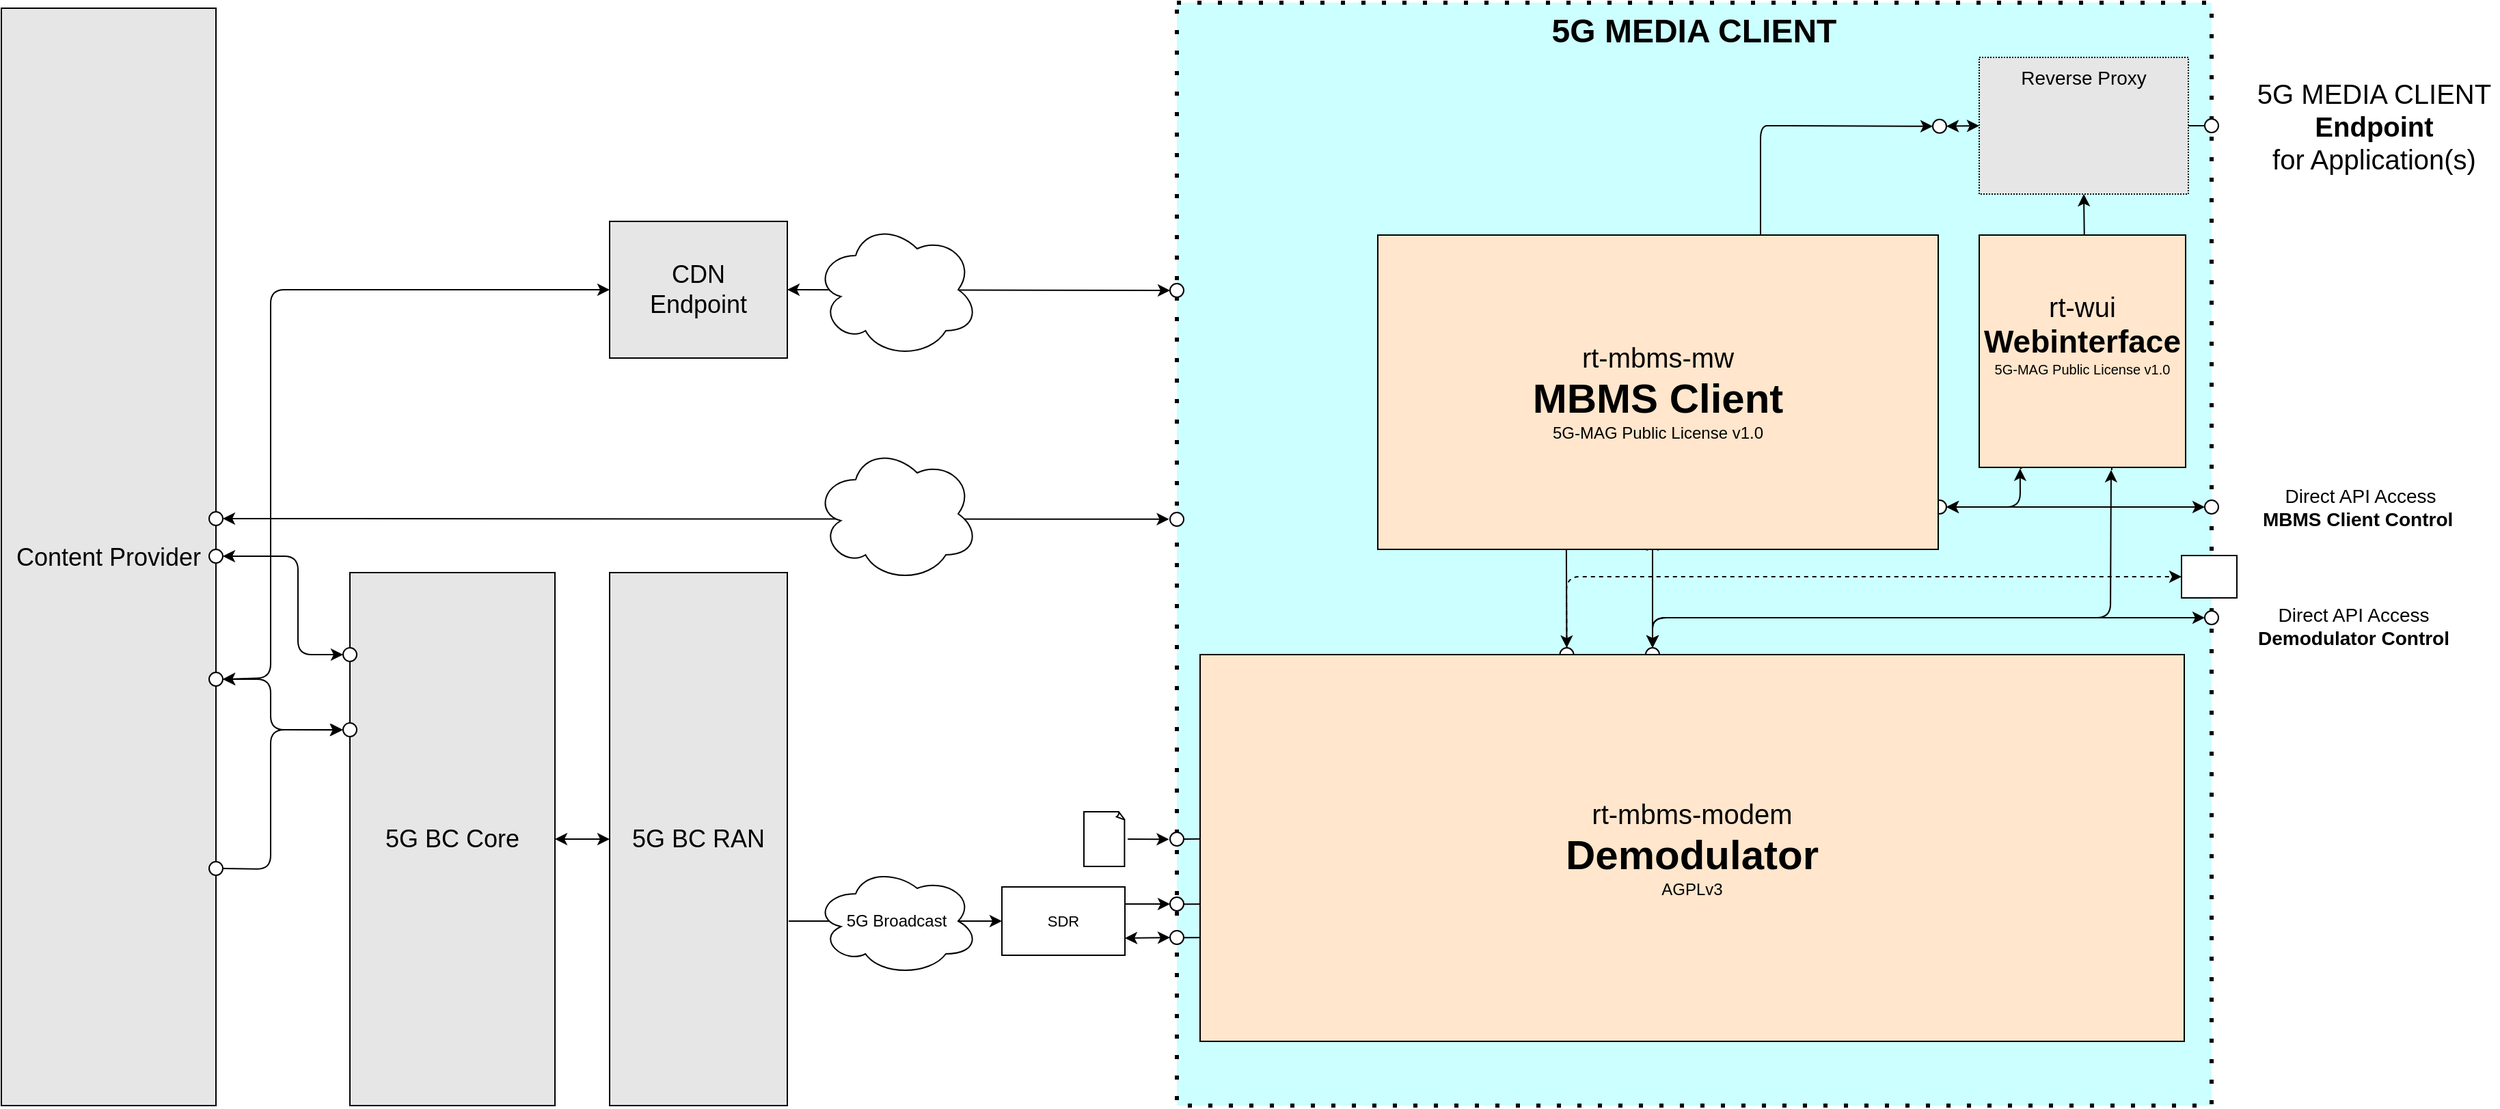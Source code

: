 <mxfile version="15.3.5" type="device"><diagram id="t-FZyY71_Kf3-kKKvfM1" name="Overview"><mxGraphModel dx="4724" dy="2380" grid="1" gridSize="10" guides="1" tooltips="1" connect="1" arrows="1" fold="1" page="1" pageScale="1" pageWidth="1169" pageHeight="827" math="0" shadow="0"><root><mxCell id="0"/><mxCell id="1" parent="0"/><mxCell id="G_HqjUwHFonaNJhbWPcw-2" value="&lt;b&gt;&lt;font style=&quot;font-size: 24px&quot;&gt;5G MEDIA CLIENT&lt;/font&gt;&lt;/b&gt;" style="rounded=0;whiteSpace=wrap;html=1;fillColor=#CCFFFF;verticalAlign=top;dashed=1;dashPattern=1 4;strokeWidth=3;fontSize=20;" parent="1" vertex="1"><mxGeometry x="-67" y="16" width="757" height="807" as="geometry"/></mxCell><mxCell id="2vlPOJPuA9wXbitWBf3n-66" value="Content Provider" style="rounded=0;whiteSpace=wrap;html=1;fillColor=#E6E6E6;align=center;verticalAlign=middle;labelPosition=center;verticalLabelPosition=middle;fontStyle=0;fontSize=18;" parent="1" vertex="1"><mxGeometry x="-927" y="20" width="157" height="803" as="geometry"/></mxCell><mxCell id="G_HqjUwHFonaNJhbWPcw-3" value="5G BC RAN" style="rounded=0;whiteSpace=wrap;html=1;fillColor=#E6E6E6;verticalAlign=middle;fontSize=18;fontStyle=0" parent="1" vertex="1"><mxGeometry x="-482" y="433" width="130" height="390" as="geometry"/></mxCell><mxCell id="G_HqjUwHFonaNJhbWPcw-8" value="srsLTE (AGPLv3)" style="rounded=0;whiteSpace=wrap;html=1;fillColor=none;align=left;verticalAlign=top;dashed=1;dashPattern=1 1;" parent="1" vertex="1"><mxGeometry x="353" y="583" width="300" height="183" as="geometry"/></mxCell><mxCell id="G_HqjUwHFonaNJhbWPcw-10" value="Physical Channel Decoders&lt;br&gt;&lt;div style=&quot;text-align: left&quot;&gt;&lt;span style=&quot;font-size: 8px&quot;&gt;&lt;b&gt;MBSFN&amp;nbsp; &amp;nbsp; &amp;nbsp; &amp;nbsp; &amp;nbsp; &amp;nbsp; &amp;nbsp; &amp;nbsp; &amp;nbsp; &amp;nbsp; &amp;nbsp; &amp;nbsp; &amp;nbsp; &amp;nbsp; &amp;nbsp; &amp;nbsp; &amp;nbsp; &amp;nbsp; &amp;nbsp;CAS&lt;/b&gt;&lt;/span&gt;&lt;/div&gt;&lt;font style=&quot;font-size: 8px&quot;&gt;&lt;div style=&quot;text-align: left&quot;&gt;&lt;span&gt;PMCH PSS SSS PBCH PCFICH PDCCH PDSCH CS-RS&lt;/span&gt;&lt;/div&gt;&lt;/font&gt;" style="rounded=0;whiteSpace=wrap;html=1;fillColor=default;align=center;verticalAlign=top;" parent="1" vertex="1"><mxGeometry x="373" y="613" width="210" height="50" as="geometry"/></mxCell><mxCell id="G_HqjUwHFonaNJhbWPcw-11" value="RRC" style="rounded=0;whiteSpace=wrap;html=1;fillColor=default;align=center;verticalAlign=top;" parent="1" vertex="1"><mxGeometry x="605" y="613" width="38" height="50" as="geometry"/></mxCell><mxCell id="G_HqjUwHFonaNJhbWPcw-12" value="Synchronisation" style="rounded=0;whiteSpace=wrap;html=1;fillColor=default;align=center;verticalAlign=top;" parent="1" vertex="1"><mxGeometry x="373" y="673" width="160" height="30" as="geometry"/></mxCell><mxCell id="G_HqjUwHFonaNJhbWPcw-13" value="OFDM Demodulation" style="rounded=0;whiteSpace=wrap;html=1;fillColor=default;align=center;verticalAlign=middle;" parent="1" vertex="1"><mxGeometry x="373" y="713" width="120" height="43" as="geometry"/></mxCell><mxCell id="G_HqjUwHFonaNJhbWPcw-14" value="Channel Estimation" style="rounded=0;whiteSpace=wrap;html=1;fillColor=default;align=center;verticalAlign=top;" parent="1" vertex="1"><mxGeometry x="503" y="713" width="90" height="43" as="geometry"/></mxCell><mxCell id="G_HqjUwHFonaNJhbWPcw-15" value="" style="endArrow=classic;html=1;exitX=1;exitY=0.5;exitDx=0;exitDy=0;entryX=0;entryY=0.5;entryDx=0;entryDy=0;fontSize=8;strokeWidth=1;endSize=3;" parent="1" source="G_HqjUwHFonaNJhbWPcw-13" target="G_HqjUwHFonaNJhbWPcw-14" edge="1"><mxGeometry width="50" height="50" relative="1" as="geometry"><mxPoint x="233" y="703" as="sourcePoint"/><mxPoint x="283" y="653" as="targetPoint"/></mxGeometry></mxCell><mxCell id="G_HqjUwHFonaNJhbWPcw-16" value="" style="endArrow=classic;html=1;exitX=0.75;exitY=0;exitDx=0;exitDy=0;fontSize=8;strokeWidth=1;endSize=3;entryX=0.939;entryY=1.03;entryDx=0;entryDy=0;entryPerimeter=0;" parent="1" source="G_HqjUwHFonaNJhbWPcw-14" target="G_HqjUwHFonaNJhbWPcw-10" edge="1"><mxGeometry width="50" height="50" relative="1" as="geometry"><mxPoint x="503" y="738" as="sourcePoint"/><mxPoint x="513" y="738" as="targetPoint"/></mxGeometry></mxCell><mxCell id="G_HqjUwHFonaNJhbWPcw-17" value="" style="endArrow=classic;html=1;fontSize=8;strokeWidth=1;endSize=3;dashed=1;exitX=0.83;exitY=1.01;exitDx=0;exitDy=0;exitPerimeter=0;" parent="1" source="G_HqjUwHFonaNJhbWPcw-10" target="G_HqjUwHFonaNJhbWPcw-14" edge="1"><mxGeometry width="50" height="50" relative="1" as="geometry"><mxPoint x="549" y="664" as="sourcePoint"/><mxPoint x="580.19" y="674.5" as="targetPoint"/></mxGeometry></mxCell><mxCell id="G_HqjUwHFonaNJhbWPcw-18" value="" style="endArrow=classic;html=1;fontSize=8;strokeWidth=1;endSize=3;dashed=1;exitX=0.25;exitY=0;exitDx=0;exitDy=0;entryX=0.955;entryY=1.011;entryDx=0;entryDy=0;entryPerimeter=0;" parent="1" source="G_HqjUwHFonaNJhbWPcw-14" target="G_HqjUwHFonaNJhbWPcw-12" edge="1"><mxGeometry width="50" height="50" relative="1" as="geometry"><mxPoint x="559" y="674" as="sourcePoint"/><mxPoint x="558.234" y="723" as="targetPoint"/></mxGeometry></mxCell><mxCell id="G_HqjUwHFonaNJhbWPcw-19" value="" style="endArrow=classic;html=1;fontSize=8;strokeWidth=1;endSize=3;dashed=1;exitX=0.83;exitY=1.01;exitDx=0;exitDy=0;exitPerimeter=0;entryX=0.25;entryY=0;entryDx=0;entryDy=0;" parent="1" edge="1"><mxGeometry width="50" height="50" relative="1" as="geometry"><mxPoint x="410" y="663" as="sourcePoint"/><mxPoint x="410" y="673" as="targetPoint"/></mxGeometry></mxCell><mxCell id="G_HqjUwHFonaNJhbWPcw-20" value="" style="endArrow=classic;html=1;fontSize=8;strokeWidth=1;endSize=3;dashed=1;exitX=0.83;exitY=1.01;exitDx=0;exitDy=0;exitPerimeter=0;entryX=0.25;entryY=0;entryDx=0;entryDy=0;" parent="1" edge="1"><mxGeometry width="50" height="50" relative="1" as="geometry"><mxPoint x="427.93" y="663" as="sourcePoint"/><mxPoint x="427.93" y="673" as="targetPoint"/></mxGeometry></mxCell><mxCell id="G_HqjUwHFonaNJhbWPcw-24" value="SDR" style="rounded=0;whiteSpace=wrap;html=1;fillColor=none;align=center;verticalAlign=middle;labelPosition=center;verticalLabelPosition=middle;fontSize=11;" parent="1" vertex="1"><mxGeometry x="-195" y="663" width="90" height="50" as="geometry"/></mxCell><mxCell id="G_HqjUwHFonaNJhbWPcw-34" value="" style="endArrow=classic;html=1;strokeWidth=1;fontSize=8;exitX=1;exitY=0.5;exitDx=0;exitDy=0;entryX=-0.08;entryY=0.514;entryDx=0;entryDy=0;entryPerimeter=0;" parent="1" target="2vlPOJPuA9wXbitWBf3n-142" edge="1"><mxGeometry width="50" height="50" relative="1" as="geometry"><mxPoint x="-103" y="628" as="sourcePoint"/><mxPoint x="-92" y="543" as="targetPoint"/></mxGeometry></mxCell><mxCell id="G_HqjUwHFonaNJhbWPcw-35" value="" style="endArrow=classic;html=1;strokeWidth=1;fontSize=8;exitX=1;exitY=0.25;exitDx=0;exitDy=0;entryX=0;entryY=0.5;entryDx=0;entryDy=0;" parent="1" source="G_HqjUwHFonaNJhbWPcw-24" target="2vlPOJPuA9wXbitWBf3n-143" edge="1"><mxGeometry width="50" height="50" relative="1" as="geometry"><mxPoint x="-82" y="638" as="sourcePoint"/><mxPoint x="-70" y="676" as="targetPoint"/></mxGeometry></mxCell><mxCell id="CgZAOS09ZjuMNSlnD4I0-3" value="" style="rounded=0;whiteSpace=wrap;html=1;align=center;verticalAlign=middle;labelPosition=center;verticalLabelPosition=middle;fontSize=8;" parent="1" vertex="1"><mxGeometry x="668" y="420.5" width="40.5" height="31" as="geometry"/></mxCell><mxCell id="CgZAOS09ZjuMNSlnD4I0-4" value="" style="endArrow=classic;html=1;strokeWidth=1;fontSize=8;exitX=0.5;exitY=0;exitDx=0;exitDy=0;dashed=1;entryX=0;entryY=0.5;entryDx=0;entryDy=0;labelBackgroundColor=none;verticalAlign=bottom;" parent="1" source="2vlPOJPuA9wXbitWBf3n-79" target="CgZAOS09ZjuMNSlnD4I0-3" edge="1"><mxGeometry width="50" height="50" relative="1" as="geometry"><mxPoint x="263" y="453" as="sourcePoint"/><mxPoint x="713" y="453" as="targetPoint"/><Array as="points"><mxPoint x="218" y="436"/></Array></mxGeometry></mxCell><mxCell id="CgZAOS09ZjuMNSlnD4I0-5" value="" style="endArrow=classic;html=1;strokeWidth=1;fontSize=8;entryX=0.396;entryY=1.004;entryDx=0;entryDy=0;entryPerimeter=0;startArrow=classic;startFill=1;" parent="1" source="2vlPOJPuA9wXbitWBf3n-79" target="2vlPOJPuA9wXbitWBf3n-3" edge="1"><mxGeometry width="50" height="50" relative="1" as="geometry"><mxPoint x="217.33" y="432.01" as="sourcePoint"/><mxPoint x="226" y="393" as="targetPoint"/></mxGeometry></mxCell><mxCell id="2vlPOJPuA9wXbitWBf3n-10" value="Control Logic" style="rounded=0;whiteSpace=wrap;html=1;fillColor=default;align=center;verticalAlign=middle;labelPosition=center;verticalLabelPosition=middle;fontSize=12;" parent="1" vertex="1"><mxGeometry x="100" y="356" width="310" height="51" as="geometry"/></mxCell><mxCell id="2vlPOJPuA9wXbitWBf3n-14" value="" style="endArrow=classic;startArrow=classic;html=1;strokeWidth=1;fontSize=8;entryX=0.5;entryY=0;entryDx=0;entryDy=0;" parent="1" target="2vlPOJPuA9wXbitWBf3n-78" edge="1"><mxGeometry width="50" height="50" relative="1" as="geometry"><mxPoint x="281" y="408" as="sourcePoint"/><mxPoint x="348" y="678" as="targetPoint"/></mxGeometry></mxCell><mxCell id="2vlPOJPuA9wXbitWBf3n-17" value="" style="endArrow=classic;html=1;strokeWidth=1;fontSize=8;entryX=0.5;entryY=1;entryDx=0;entryDy=0;exitX=0.414;exitY=0.006;exitDx=0;exitDy=0;exitPerimeter=0;startArrow=classic;startFill=1;" parent="1" target="2vlPOJPuA9wXbitWBf3n-3" edge="1"><mxGeometry width="50" height="50" relative="1" as="geometry"><mxPoint x="226.34" y="356.306" as="sourcePoint"/><mxPoint x="226.35" y="334.18" as="targetPoint"/></mxGeometry></mxCell><mxCell id="2vlPOJPuA9wXbitWBf3n-20" value="5G MEDIA CLIENT&lt;br style=&quot;font-size: 20px;&quot;&gt;&lt;b style=&quot;font-size: 20px;&quot;&gt;Endpoint &lt;/b&gt;&lt;br style=&quot;font-size: 20px;&quot;&gt;for Application(s)" style="text;html=1;strokeColor=none;fillColor=none;align=center;verticalAlign=middle;whiteSpace=wrap;rounded=0;labelBackgroundColor=default;fontSize=20;" parent="1" vertex="1"><mxGeometry x="718" y="79.87" width="182" height="53" as="geometry"/></mxCell><mxCell id="2vlPOJPuA9wXbitWBf3n-24" value="CDN&lt;br style=&quot;font-size: 18px;&quot;&gt;Endpoint" style="rounded=0;whiteSpace=wrap;html=1;fillColor=#E6E6E6;align=center;verticalAlign=middle;labelPosition=center;verticalLabelPosition=middle;fontSize=18;" parent="1" vertex="1"><mxGeometry x="-482" y="176" width="130" height="100" as="geometry"/></mxCell><mxCell id="2vlPOJPuA9wXbitWBf3n-30" value="SA Parser" style="rounded=0;whiteSpace=wrap;html=1;fillColor=default;align=center;verticalAlign=middle;labelPosition=center;verticalLabelPosition=middle;fontSize=12;" parent="1" vertex="1"><mxGeometry x="104" y="290" width="63" height="47" as="geometry"/></mxCell><mxCell id="2vlPOJPuA9wXbitWBf3n-37" value="" style="endArrow=classic;html=1;strokeWidth=1;fontSize=8;entryX=0.5;entryY=1;entryDx=0;entryDy=0;startArrow=classic;startFill=1;" parent="1" target="2vlPOJPuA9wXbitWBf3n-30" edge="1"><mxGeometry width="50" height="50" relative="1" as="geometry"><mxPoint x="135" y="355" as="sourcePoint"/><mxPoint x="338" y="383" as="targetPoint"/></mxGeometry></mxCell><mxCell id="2vlPOJPuA9wXbitWBf3n-48" value="RestAPI Server" style="rounded=0;whiteSpace=wrap;html=1;fillColor=default;align=center;verticalAlign=middle;labelPosition=center;verticalLabelPosition=middle;fontSize=12;" parent="1" vertex="1"><mxGeometry x="415" y="356" width="58" height="51" as="geometry"/></mxCell><mxCell id="2vlPOJPuA9wXbitWBf3n-50" value="" style="endArrow=classic;startArrow=classic;html=1;strokeWidth=1;fontSize=8;exitX=0.5;exitY=0;exitDx=0;exitDy=0;entryX=0.5;entryY=1;entryDx=0;entryDy=0;" parent="1" source="2vlPOJPuA9wXbitWBf3n-196" target="2vlPOJPuA9wXbitWBf3n-2" edge="1"><mxGeometry width="50" height="50" relative="1" as="geometry"><mxPoint x="659" y="225" as="sourcePoint"/><mxPoint x="618" y="156" as="targetPoint"/><Array as="points"><mxPoint x="659" y="196"/><mxPoint x="597" y="196"/></Array></mxGeometry></mxCell><mxCell id="2vlPOJPuA9wXbitWBf3n-52" value="" style="endArrow=classic;startArrow=classic;html=1;strokeWidth=1;fontSize=12;exitX=0.639;exitY=1.011;exitDx=0;exitDy=0;entryX=0.5;entryY=0;entryDx=0;entryDy=0;exitPerimeter=0;" parent="1" source="2vlPOJPuA9wXbitWBf3n-49" target="2vlPOJPuA9wXbitWBf3n-78" edge="1"><mxGeometry width="50" height="50" relative="1" as="geometry"><mxPoint x="444.51" y="197.702" as="sourcePoint"/><mxPoint x="280" y="486" as="targetPoint"/><Array as="points"><mxPoint x="616" y="466"/><mxPoint x="281" y="466"/></Array></mxGeometry></mxCell><mxCell id="2vlPOJPuA9wXbitWBf3n-76" style="edgeStyle=orthogonalEdgeStyle;rounded=0;orthogonalLoop=1;jettySize=auto;html=1;entryX=0;entryY=0.5;entryDx=0;entryDy=0;fontSize=12;startArrow=classic;startFill=1;" parent="1" source="2vlPOJPuA9wXbitWBf3n-58" target="G_HqjUwHFonaNJhbWPcw-3" edge="1"><mxGeometry relative="1" as="geometry"/></mxCell><mxCell id="2vlPOJPuA9wXbitWBf3n-58" value="5G BC Core" style="rounded=0;whiteSpace=wrap;html=1;fillColor=#E6E6E6;verticalAlign=middle;fontSize=18;fontStyle=0" parent="1" vertex="1"><mxGeometry x="-672" y="433" width="150" height="390" as="geometry"/></mxCell><mxCell id="2vlPOJPuA9wXbitWBf3n-69" value="" style="endArrow=classic;startArrow=classic;html=1;fontSize=12;exitX=1;exitY=0.5;exitDx=0;exitDy=0;entryX=0;entryY=0.5;entryDx=0;entryDy=0;" parent="1" source="2vlPOJPuA9wXbitWBf3n-154" target="2vlPOJPuA9wXbitWBf3n-162" edge="1"><mxGeometry width="50" height="50" relative="1" as="geometry"><mxPoint x="-790" y="633" as="sourcePoint"/><mxPoint x="-690" y="476" as="targetPoint"/><Array as="points"><mxPoint x="-730" y="511"/><mxPoint x="-730" y="548"/></Array></mxGeometry></mxCell><mxCell id="2vlPOJPuA9wXbitWBf3n-74" value="" style="rounded=0;whiteSpace=wrap;html=1;fillColor=default;align=center;verticalAlign=middle;labelPosition=center;verticalLabelPosition=middle;fontSize=10;labelBackgroundColor=default;" parent="1" vertex="1"><mxGeometry x="187.25" y="243" width="90" height="90" as="geometry"/></mxCell><mxCell id="2vlPOJPuA9wXbitWBf3n-3" value="&lt;font style=&quot;font-size: 12px&quot;&gt;FLUTE decoder&lt;/font&gt;&amp;nbsp;&lt;br&gt;&lt;font style=&quot;font-size: 6px&quot;&gt;uses rt-libflute&lt;br&gt;&lt;/font&gt;" style="rounded=0;whiteSpace=wrap;html=1;fillColor=#FFFFFF;align=center;verticalAlign=middle;labelPosition=center;verticalLabelPosition=middle;fontSize=10;labelBackgroundColor=default;" parent="1" vertex="1"><mxGeometry x="182" y="247" width="90" height="90" as="geometry"/></mxCell><mxCell id="2vlPOJPuA9wXbitWBf3n-78" value="" style="ellipse;whiteSpace=wrap;html=1;aspect=fixed;labelBackgroundColor=default;fontSize=12;strokeColor=default;fillColor=#FFFFFF;align=left;verticalAlign=top;" parent="1" vertex="1"><mxGeometry x="276" y="488" width="10" height="10" as="geometry"/></mxCell><mxCell id="2vlPOJPuA9wXbitWBf3n-79" value="" style="ellipse;whiteSpace=wrap;html=1;aspect=fixed;labelBackgroundColor=default;fontSize=12;strokeColor=default;fillColor=#FFFFFF;align=left;verticalAlign=top;" parent="1" vertex="1"><mxGeometry x="213.25" y="488" width="10" height="10" as="geometry"/></mxCell><mxCell id="2vlPOJPuA9wXbitWBf3n-81" value="" style="endArrow=none;html=1;fontSize=8;entryX=0.5;entryY=1;entryDx=0;entryDy=0;exitX=0.5;exitY=0;exitDx=0;exitDy=0;" parent="1" target="2vlPOJPuA9wXbitWBf3n-79" edge="1"><mxGeometry width="50" height="50" relative="1" as="geometry"><mxPoint x="218" y="527" as="sourcePoint"/><mxPoint x="250" y="506" as="targetPoint"/></mxGeometry></mxCell><mxCell id="2vlPOJPuA9wXbitWBf3n-82" value="" style="endArrow=none;html=1;fontSize=12;entryX=0.5;entryY=1;entryDx=0;entryDy=0;" parent="1" target="2vlPOJPuA9wXbitWBf3n-78" edge="1"><mxGeometry width="50" height="50" relative="1" as="geometry"><mxPoint x="282.157" y="603" as="sourcePoint"/><mxPoint x="228.25" y="508" as="targetPoint"/></mxGeometry></mxCell><mxCell id="2vlPOJPuA9wXbitWBf3n-84" value="" style="ellipse;whiteSpace=wrap;html=1;aspect=fixed;labelBackgroundColor=default;fontSize=12;strokeColor=default;fillColor=#FFFFFF;align=left;verticalAlign=top;" parent="1" vertex="1"><mxGeometry x="486" y="380" width="10" height="10" as="geometry"/></mxCell><mxCell id="2vlPOJPuA9wXbitWBf3n-86" value="" style="endArrow=none;html=1;fontSize=8;entryX=1.009;entryY=0.564;entryDx=0;entryDy=0;exitX=0;exitY=0.5;exitDx=0;exitDy=0;entryPerimeter=0;" parent="1" source="2vlPOJPuA9wXbitWBf3n-84" target="2vlPOJPuA9wXbitWBf3n-48" edge="1"><mxGeometry width="50" height="50" relative="1" as="geometry"><mxPoint x="610" y="216" as="sourcePoint"/><mxPoint x="660" y="166" as="targetPoint"/></mxGeometry></mxCell><mxCell id="2vlPOJPuA9wXbitWBf3n-88" value="" style="endArrow=none;html=1;fontSize=8;entryX=0;entryY=0.5;entryDx=0;entryDy=0;startArrow=none;exitX=1;exitY=0.5;exitDx=0;exitDy=0;" parent="1" source="2vlPOJPuA9wXbitWBf3n-2" target="2vlPOJPuA9wXbitWBf3n-2" edge="1"><mxGeometry width="50" height="50" relative="1" as="geometry"><mxPoint x="673" y="126" as="sourcePoint"/><mxPoint x="563" y="125.5" as="targetPoint"/></mxGeometry></mxCell><mxCell id="2vlPOJPuA9wXbitWBf3n-89" style="edgeStyle=none;rounded=0;orthogonalLoop=1;jettySize=auto;html=1;exitX=1;exitY=0;exitDx=0;exitDy=0;fontSize=8;" parent="1" edge="1"><mxGeometry relative="1" as="geometry"><mxPoint x="620.536" y="166.964" as="sourcePoint"/><mxPoint x="620.536" y="166.964" as="targetPoint"/></mxGeometry></mxCell><mxCell id="2vlPOJPuA9wXbitWBf3n-102" value="" style="endArrow=classic;startArrow=classic;html=1;strokeWidth=1;fontSize=8;entryX=1;entryY=0.5;entryDx=0;entryDy=0;exitX=0;exitY=0.5;exitDx=0;exitDy=0;" parent="1" source="2vlPOJPuA9wXbitWBf3n-117" target="2vlPOJPuA9wXbitWBf3n-84" edge="1"><mxGeometry width="50" height="50" relative="1" as="geometry"><mxPoint x="720" y="527" as="sourcePoint"/><mxPoint x="545" y="385.5" as="targetPoint"/><Array as="points"/></mxGeometry></mxCell><mxCell id="2vlPOJPuA9wXbitWBf3n-108" value="" style="ellipse;whiteSpace=wrap;html=1;aspect=fixed;labelBackgroundColor=default;fontSize=12;strokeColor=default;fillColor=#FFFFFF;align=left;verticalAlign=top;" parent="1" vertex="1"><mxGeometry x="685" y="101" width="10" height="10" as="geometry"/></mxCell><mxCell id="2vlPOJPuA9wXbitWBf3n-115" value="" style="ellipse;whiteSpace=wrap;html=1;aspect=fixed;labelBackgroundColor=default;fontSize=12;strokeColor=default;fillColor=#FFFFFF;align=left;verticalAlign=top;" parent="1" vertex="1"><mxGeometry x="685" y="461" width="10" height="10" as="geometry"/></mxCell><mxCell id="2vlPOJPuA9wXbitWBf3n-117" value="" style="ellipse;whiteSpace=wrap;html=1;aspect=fixed;labelBackgroundColor=default;fontSize=12;strokeColor=default;fillColor=#FFFFFF;align=left;verticalAlign=top;" parent="1" vertex="1"><mxGeometry x="685" y="380" width="10" height="10" as="geometry"/></mxCell><mxCell id="2vlPOJPuA9wXbitWBf3n-122" value="" style="endArrow=classic;startArrow=classic;html=1;strokeWidth=1;fontSize=8;entryX=1;entryY=0.5;entryDx=0;entryDy=0;exitX=0.198;exitY=1.005;exitDx=0;exitDy=0;exitPerimeter=0;" parent="1" source="2vlPOJPuA9wXbitWBf3n-49" target="2vlPOJPuA9wXbitWBf3n-84" edge="1"><mxGeometry width="50" height="50" relative="1" as="geometry"><mxPoint x="587" y="356" as="sourcePoint"/><mxPoint x="545.0" y="385" as="targetPoint"/><Array as="points"><mxPoint x="550" y="385"/></Array></mxGeometry></mxCell><mxCell id="2vlPOJPuA9wXbitWBf3n-124" value="" style="endArrow=classic;startArrow=classic;html=1;strokeWidth=1;fontSize=12;exitX=0;exitY=0.5;exitDx=0;exitDy=0;entryX=0.5;entryY=0;entryDx=0;entryDy=0;" parent="1" source="2vlPOJPuA9wXbitWBf3n-115" target="2vlPOJPuA9wXbitWBf3n-78" edge="1"><mxGeometry width="50" height="50" relative="1" as="geometry"><mxPoint x="754" y="346" as="sourcePoint"/><mxPoint x="280" y="486" as="targetPoint"/><Array as="points"><mxPoint x="281" y="466"/></Array></mxGeometry></mxCell><mxCell id="2vlPOJPuA9wXbitWBf3n-125" value="Direct API Access&lt;br style=&quot;font-size: 14px;&quot;&gt;&lt;b style=&quot;font-size: 14px;&quot;&gt;MBMS Client&amp;nbsp;&lt;/b&gt;&lt;b style=&quot;font-size: 14px;&quot;&gt;Control&amp;nbsp;&lt;/b&gt;" style="text;html=1;strokeColor=none;fillColor=none;align=center;verticalAlign=middle;whiteSpace=wrap;rounded=0;labelBackgroundColor=default;fontSize=14;" parent="1" vertex="1"><mxGeometry x="718" y="369" width="162" height="32" as="geometry"/></mxCell><mxCell id="2vlPOJPuA9wXbitWBf3n-126" value="Direct API Access&lt;br style=&quot;font-size: 14px;&quot;&gt;&lt;b style=&quot;font-size: 14px;&quot;&gt;Demodulator&amp;nbsp;&lt;/b&gt;&lt;b style=&quot;font-size: 14px;&quot;&gt;Control&lt;/b&gt;" style="text;html=1;strokeColor=none;fillColor=none;align=center;verticalAlign=middle;whiteSpace=wrap;rounded=0;labelBackgroundColor=default;fontSize=14;" parent="1" vertex="1"><mxGeometry x="718" y="456" width="152" height="32" as="geometry"/></mxCell><mxCell id="2vlPOJPuA9wXbitWBf3n-129" value="" style="endArrow=classic;html=1;fontSize=6;exitX=1;exitY=0.5;exitDx=0;exitDy=0;entryX=0.003;entryY=0.62;entryDx=0;entryDy=0;entryPerimeter=0;" parent="1" edge="1"><mxGeometry x="0.109" y="-3" width="50" height="50" relative="1" as="geometry"><mxPoint x="277.25" y="287.73" as="sourcePoint"/><mxPoint x="325" y="288.27" as="targetPoint"/><mxPoint as="offset"/></mxGeometry></mxCell><mxCell id="2vlPOJPuA9wXbitWBf3n-130" value="" style="endArrow=classic;startArrow=classic;html=1;fontSize=12;entryX=0;entryY=0.5;entryDx=0;entryDy=0;exitX=1;exitY=0.5;exitDx=0;exitDy=0;" parent="1" source="2vlPOJPuA9wXbitWBf3n-195" target="2vlPOJPuA9wXbitWBf3n-2" edge="1"><mxGeometry width="50" height="50" relative="1" as="geometry"><mxPoint x="541.414" y="298.685" as="sourcePoint"/><mxPoint x="360" y="266" as="targetPoint"/><Array as="points"/></mxGeometry></mxCell><mxCell id="2vlPOJPuA9wXbitWBf3n-131" value="" style="ellipse;whiteSpace=wrap;html=1;aspect=fixed;labelBackgroundColor=default;fontSize=12;strokeColor=default;fillColor=#FFFFFF;align=left;verticalAlign=top;" parent="1" vertex="1"><mxGeometry x="-72" y="221.5" width="10" height="10" as="geometry"/></mxCell><mxCell id="2vlPOJPuA9wXbitWBf3n-136" value="" style="endArrow=classic;startArrow=classic;html=1;fontSize=12;entryX=1;entryY=0.5;entryDx=0;entryDy=0;exitX=0;exitY=0.5;exitDx=0;exitDy=0;" parent="1" source="2vlPOJPuA9wXbitWBf3n-131" target="2vlPOJPuA9wXbitWBf3n-24" edge="1"><mxGeometry width="50" height="50" relative="1" as="geometry"><mxPoint x="-190" y="296" as="sourcePoint"/><mxPoint x="-140" y="246" as="targetPoint"/></mxGeometry></mxCell><mxCell id="2vlPOJPuA9wXbitWBf3n-73" value="&lt;font style=&quot;font-size: 12px&quot;&gt;&lt;br&gt;&lt;/font&gt;" style="ellipse;shape=cloud;whiteSpace=wrap;html=1;fillColor=default;fontSize=8;align=center;" parent="1" vertex="1"><mxGeometry x="-332" y="176" width="120" height="100" as="geometry"/></mxCell><mxCell id="2vlPOJPuA9wXbitWBf3n-141" value="" style="edgeStyle=none;rounded=0;orthogonalLoop=1;jettySize=auto;html=1;fontSize=12;entryX=0;entryY=0.5;entryDx=0;entryDy=0;" parent="1" target="G_HqjUwHFonaNJhbWPcw-24" edge="1"><mxGeometry relative="1" as="geometry"><mxPoint x="-351" y="688" as="sourcePoint"/></mxGeometry></mxCell><mxCell id="G_HqjUwHFonaNJhbWPcw-48" value="5G Broadcast" style="ellipse;shape=cloud;whiteSpace=wrap;html=1;fillColor=default;fontSize=12;align=center;fontStyle=0" parent="1" vertex="1"><mxGeometry x="-332" y="648" width="120" height="80" as="geometry"/></mxCell><mxCell id="2vlPOJPuA9wXbitWBf3n-142" value="" style="ellipse;whiteSpace=wrap;html=1;aspect=fixed;labelBackgroundColor=default;fontSize=12;strokeColor=default;fillColor=#FFFFFF;align=left;verticalAlign=top;" parent="1" vertex="1"><mxGeometry x="-72" y="623" width="10" height="10" as="geometry"/></mxCell><mxCell id="2vlPOJPuA9wXbitWBf3n-143" value="" style="ellipse;whiteSpace=wrap;html=1;aspect=fixed;labelBackgroundColor=default;fontSize=12;strokeColor=default;fillColor=#FFFFFF;align=left;verticalAlign=top;" parent="1" vertex="1"><mxGeometry x="-72" y="670.5" width="10" height="10" as="geometry"/></mxCell><mxCell id="2vlPOJPuA9wXbitWBf3n-144" value="" style="ellipse;whiteSpace=wrap;html=1;aspect=fixed;labelBackgroundColor=default;fontSize=12;strokeColor=default;fillColor=#FFFFFF;align=left;verticalAlign=top;" parent="1" vertex="1"><mxGeometry x="-72" y="695" width="10" height="10" as="geometry"/></mxCell><mxCell id="2vlPOJPuA9wXbitWBf3n-147" value="" style="endArrow=classic;startArrow=classic;html=1;fontSize=12;entryX=0;entryY=0.5;entryDx=0;entryDy=0;exitX=1;exitY=0.75;exitDx=0;exitDy=0;" parent="1" source="G_HqjUwHFonaNJhbWPcw-24" target="2vlPOJPuA9wXbitWBf3n-144" edge="1"><mxGeometry width="50" height="50" relative="1" as="geometry"><mxPoint x="-130" y="776" as="sourcePoint"/><mxPoint x="-80" y="726" as="targetPoint"/></mxGeometry></mxCell><mxCell id="2vlPOJPuA9wXbitWBf3n-150" value="" style="endArrow=none;html=1;fontSize=12;entryX=1;entryY=0.5;entryDx=0;entryDy=0;exitX=0.01;exitY=0.161;exitDx=0;exitDy=0;exitPerimeter=0;" parent="1" target="2vlPOJPuA9wXbitWBf3n-142" edge="1"><mxGeometry width="50" height="50" relative="1" as="geometry"><mxPoint x="-16.53" y="627.633" as="sourcePoint"/><mxPoint x="291" y="508" as="targetPoint"/></mxGeometry></mxCell><mxCell id="2vlPOJPuA9wXbitWBf3n-151" value="" style="endArrow=none;html=1;fontSize=12;entryX=1;entryY=0.5;entryDx=0;entryDy=0;exitX=0.01;exitY=0.161;exitDx=0;exitDy=0;exitPerimeter=0;" parent="1" edge="1"><mxGeometry width="50" height="50" relative="1" as="geometry"><mxPoint x="-17.0" y="675.313" as="sourcePoint"/><mxPoint x="-62.47" y="675.68" as="targetPoint"/></mxGeometry></mxCell><mxCell id="2vlPOJPuA9wXbitWBf3n-152" value="" style="endArrow=none;html=1;fontSize=12;entryX=1;entryY=0.5;entryDx=0;entryDy=0;exitX=0.01;exitY=0.161;exitDx=0;exitDy=0;exitPerimeter=0;" parent="1" edge="1"><mxGeometry width="50" height="50" relative="1" as="geometry"><mxPoint x="-16.53" y="699.813" as="sourcePoint"/><mxPoint x="-62.0" y="700.18" as="targetPoint"/></mxGeometry></mxCell><mxCell id="2vlPOJPuA9wXbitWBf3n-153" value="" style="whiteSpace=wrap;html=1;shape=mxgraph.basic.document;fillColor=default;fontSize=8;align=center;" parent="1" vertex="1"><mxGeometry x="-135" y="608" width="30" height="40" as="geometry"/></mxCell><mxCell id="2vlPOJPuA9wXbitWBf3n-154" value="" style="ellipse;whiteSpace=wrap;html=1;aspect=fixed;labelBackgroundColor=default;fontSize=12;strokeColor=default;fillColor=#FFFFFF;align=left;verticalAlign=top;" parent="1" vertex="1"><mxGeometry x="-775" y="506" width="10" height="10" as="geometry"/></mxCell><mxCell id="2vlPOJPuA9wXbitWBf3n-156" value="" style="ellipse;whiteSpace=wrap;html=1;aspect=fixed;labelBackgroundColor=default;fontSize=12;strokeColor=default;fillColor=#FFFFFF;align=left;verticalAlign=top;" parent="1" vertex="1"><mxGeometry x="-775" y="388.5" width="10" height="10" as="geometry"/></mxCell><mxCell id="2vlPOJPuA9wXbitWBf3n-162" value="" style="ellipse;whiteSpace=wrap;html=1;aspect=fixed;labelBackgroundColor=default;fontSize=12;strokeColor=default;fillColor=#FFFFFF;align=left;verticalAlign=top;" parent="1" vertex="1"><mxGeometry x="-677" y="543" width="10" height="10" as="geometry"/></mxCell><mxCell id="2vlPOJPuA9wXbitWBf3n-163" value="" style="ellipse;whiteSpace=wrap;html=1;aspect=fixed;labelBackgroundColor=default;fontSize=12;strokeColor=default;fillColor=#FFFFFF;align=left;verticalAlign=top;" parent="1" vertex="1"><mxGeometry x="-677" y="488" width="10" height="10" as="geometry"/></mxCell><mxCell id="2vlPOJPuA9wXbitWBf3n-166" value="" style="ellipse;whiteSpace=wrap;html=1;aspect=fixed;labelBackgroundColor=default;fontSize=12;strokeColor=default;fillColor=#FFFFFF;align=left;verticalAlign=top;" parent="1" vertex="1"><mxGeometry x="-775" y="416" width="10" height="10" as="geometry"/></mxCell><mxCell id="2vlPOJPuA9wXbitWBf3n-168" value="" style="endArrow=classic;startArrow=classic;html=1;fontSize=12;exitX=1;exitY=0.5;exitDx=0;exitDy=0;entryX=0;entryY=0.5;entryDx=0;entryDy=0;" parent="1" source="2vlPOJPuA9wXbitWBf3n-166" target="2vlPOJPuA9wXbitWBf3n-163" edge="1"><mxGeometry width="50" height="50" relative="1" as="geometry"><mxPoint x="-720" y="235" as="sourcePoint"/><mxPoint x="-680" y="496" as="targetPoint"/><Array as="points"><mxPoint x="-710" y="421"/><mxPoint x="-710" y="493"/></Array></mxGeometry></mxCell><mxCell id="2vlPOJPuA9wXbitWBf3n-170" value="" style="endArrow=classic;startArrow=none;html=1;fontSize=12;exitX=1;exitY=0.5;exitDx=0;exitDy=0;entryX=-0.065;entryY=0.512;entryDx=0;entryDy=0;entryPerimeter=0;startFill=0;" parent="1" source="2vlPOJPuA9wXbitWBf3n-171" target="2vlPOJPuA9wXbitWBf3n-162" edge="1"><mxGeometry width="50" height="50" relative="1" as="geometry"><mxPoint x="-752" y="431" as="sourcePoint"/><mxPoint x="-680" y="556" as="targetPoint"/><Array as="points"><mxPoint x="-730" y="650"/><mxPoint x="-730" y="548"/></Array></mxGeometry></mxCell><mxCell id="2vlPOJPuA9wXbitWBf3n-171" value="" style="ellipse;whiteSpace=wrap;html=1;aspect=fixed;labelBackgroundColor=default;fontSize=12;strokeColor=default;fillColor=#FFFFFF;align=left;verticalAlign=top;" parent="1" vertex="1"><mxGeometry x="-775" y="644.5" width="10" height="10" as="geometry"/></mxCell><mxCell id="2vlPOJPuA9wXbitWBf3n-177" value="" style="endArrow=classic;startArrow=classic;html=1;fontSize=12;exitX=1;exitY=0.5;exitDx=0;exitDy=0;entryX=0;entryY=0.5;entryDx=0;entryDy=0;" parent="1" source="2vlPOJPuA9wXbitWBf3n-154" target="2vlPOJPuA9wXbitWBf3n-24" edge="1"><mxGeometry width="50" height="50" relative="1" as="geometry"><mxPoint x="-755" y="521" as="sourcePoint"/><mxPoint x="-667" y="558" as="targetPoint"/><Array as="points"><mxPoint x="-730" y="510"/><mxPoint x="-730" y="226"/></Array></mxGeometry></mxCell><mxCell id="2vlPOJPuA9wXbitWBf3n-179" value="" style="endArrow=none;html=1;labelBackgroundColor=none;fontSize=8;entryX=0.379;entryY=0.027;entryDx=0;entryDy=0;entryPerimeter=0;strokeColor=#DBDBDB;exitX=0.52;exitY=0.989;exitDx=0;exitDy=0;exitPerimeter=0;" parent="1" target="2vlPOJPuA9wXbitWBf3n-10" edge="1"><mxGeometry width="50" height="50" relative="1" as="geometry"><mxPoint x="217.84" y="406.626" as="sourcePoint"/><mxPoint x="217.84" y="373.714" as="targetPoint"/></mxGeometry></mxCell><mxCell id="2vlPOJPuA9wXbitWBf3n-180" style="edgeStyle=none;rounded=0;orthogonalLoop=1;jettySize=auto;html=1;exitX=0.5;exitY=0;exitDx=0;exitDy=0;labelBackgroundColor=none;fontSize=8;startArrow=classic;startFill=1;strokeColor=#DBDBDB;" parent="1" edge="1"><mxGeometry relative="1" as="geometry"><mxPoint x="-755" y="486.0" as="sourcePoint"/><mxPoint x="-755" y="486.0" as="targetPoint"/></mxGeometry></mxCell><mxCell id="2vlPOJPuA9wXbitWBf3n-185" value="" style="endArrow=none;html=1;fontSize=8;exitX=0;exitY=0.5;exitDx=0;exitDy=0;entryX=1;entryY=0.5;entryDx=0;entryDy=0;" parent="1" source="2vlPOJPuA9wXbitWBf3n-108" target="2vlPOJPuA9wXbitWBf3n-2" edge="1"><mxGeometry width="50" height="50" relative="1" as="geometry"><mxPoint x="680.22" y="114.186" as="sourcePoint"/><mxPoint x="545.0" y="199.0" as="targetPoint"/></mxGeometry></mxCell><mxCell id="2vlPOJPuA9wXbitWBf3n-187" value="" style="ellipse;whiteSpace=wrap;html=1;aspect=fixed;labelBackgroundColor=default;fontSize=12;strokeColor=default;fillColor=#000000;align=left;verticalAlign=top;" parent="1" vertex="1"><mxGeometry x="657.38" y="104.75" width="3.25" height="3.25" as="geometry"/></mxCell><mxCell id="2vlPOJPuA9wXbitWBf3n-190" value="" style="endArrow=none;html=1;labelBackgroundColor=none;fontSize=8;strokeColor=#000000;" parent="1" edge="1"><mxGeometry width="50" height="50" relative="1" as="geometry"><mxPoint x="596" y="129" as="sourcePoint"/><mxPoint x="596" y="128.5" as="targetPoint"/><Array as="points"><mxPoint x="596" y="128.5"/><mxPoint x="653" y="129"/></Array></mxGeometry></mxCell><mxCell id="2vlPOJPuA9wXbitWBf3n-193" value="^/admin, ^/api" style="text;html=1;strokeColor=none;fillColor=none;align=center;verticalAlign=middle;whiteSpace=wrap;rounded=0;labelBackgroundColor=none;fontSize=6;" parent="1" vertex="1"><mxGeometry x="587" y="114.5" width="62" height="20" as="geometry"/></mxCell><mxCell id="2vlPOJPuA9wXbitWBf3n-194" value="^/* (all else)" style="text;html=1;strokeColor=none;fillColor=none;align=center;verticalAlign=middle;whiteSpace=wrap;rounded=0;labelBackgroundColor=none;fontSize=6;" parent="1" vertex="1"><mxGeometry x="584" y="101.5" width="62" height="20" as="geometry"/></mxCell><mxCell id="2vlPOJPuA9wXbitWBf3n-197" value="http(s)" style="text;html=1;strokeColor=none;fillColor=none;align=center;verticalAlign=middle;whiteSpace=wrap;rounded=0;labelBackgroundColor=none;fontSize=8;opacity=0;fontStyle=2" parent="1" vertex="1"><mxGeometry x="622" y="209" width="40" height="20" as="geometry"/></mxCell><mxCell id="2vlPOJPuA9wXbitWBf3n-198" value="" style="endArrow=none;html=1;labelBackgroundColor=none;fontSize=6;strokeColor=#000000;exitX=0.5;exitY=1;exitDx=0;exitDy=0;" parent="1" source="2vlPOJPuA9wXbitWBf3n-2" edge="1"><mxGeometry width="50" height="50" relative="1" as="geometry"><mxPoint x="546" y="178.5" as="sourcePoint"/><mxPoint x="596" y="128.5" as="targetPoint"/></mxGeometry></mxCell><mxCell id="2vlPOJPuA9wXbitWBf3n-199" value="^/admin, ^/api" style="text;html=1;strokeColor=none;fillColor=none;align=center;verticalAlign=middle;whiteSpace=wrap;rounded=0;labelBackgroundColor=none;fontSize=6;" parent="1" vertex="1"><mxGeometry x="587" y="114.5" width="62" height="20" as="geometry"/></mxCell><mxCell id="2vlPOJPuA9wXbitWBf3n-200" value="" style="endArrow=none;html=1;labelBackgroundColor=none;fontSize=8;strokeColor=#000000;exitX=0.984;exitY=0.728;exitDx=0;exitDy=0;exitPerimeter=0;" parent="1" source="2vlPOJPuA9wXbitWBf3n-199" edge="1"><mxGeometry width="50" height="50" relative="1" as="geometry"><mxPoint x="646.5" y="120" as="sourcePoint"/><mxPoint x="658" y="108" as="targetPoint"/><Array as="points"><mxPoint x="658" y="108"/></Array></mxGeometry></mxCell><mxCell id="2vlPOJPuA9wXbitWBf3n-201" value="" style="endArrow=none;html=1;fontSize=8;startArrow=none;exitX=1;exitY=0.5;exitDx=0;exitDy=0;" parent="1" edge="1"><mxGeometry width="50" height="50" relative="1" as="geometry"><mxPoint x="660.25" y="324.995" as="sourcePoint"/><mxPoint x="610" y="325" as="targetPoint"/></mxGeometry></mxCell><mxCell id="2vlPOJPuA9wXbitWBf3n-202" value="" style="ellipse;whiteSpace=wrap;html=1;aspect=fixed;labelBackgroundColor=default;fontSize=12;strokeColor=default;fillColor=#000000;align=left;verticalAlign=top;" parent="1" vertex="1"><mxGeometry x="658" y="323.37" width="3.25" height="3.25" as="geometry"/></mxCell><mxCell id="2vlPOJPuA9wXbitWBf3n-205" value="^/api/mw" style="text;html=1;strokeColor=none;fillColor=none;align=left;verticalAlign=middle;whiteSpace=wrap;rounded=0;labelBackgroundColor=none;fontSize=6;" parent="1" vertex="1"><mxGeometry x="618" y="323" width="62" height="20" as="geometry"/></mxCell><mxCell id="2vlPOJPuA9wXbitWBf3n-206" value="^/admin" style="text;html=1;strokeColor=none;fillColor=none;align=left;verticalAlign=middle;whiteSpace=wrap;rounded=0;labelBackgroundColor=none;fontSize=6;" parent="1" vertex="1"><mxGeometry x="618" y="311" width="62" height="20" as="geometry"/></mxCell><mxCell id="2vlPOJPuA9wXbitWBf3n-210" value="^/api/modem" style="text;html=1;strokeColor=none;fillColor=none;align=left;verticalAlign=middle;whiteSpace=wrap;rounded=0;labelBackgroundColor=none;fontSize=6;" parent="1" vertex="1"><mxGeometry x="618" y="335" width="62" height="20" as="geometry"/></mxCell><mxCell id="2vlPOJPuA9wXbitWBf3n-213" value="" style="endArrow=none;html=1;fontSize=8;startArrow=none;" parent="1" edge="1"><mxGeometry width="50" height="50" relative="1" as="geometry"><mxPoint x="659" y="349" as="sourcePoint"/><mxPoint x="617.25" y="349" as="targetPoint"/></mxGeometry></mxCell><mxCell id="2vlPOJPuA9wXbitWBf3n-214" value="" style="endArrow=none;html=1;fontSize=8;startArrow=none;exitX=0.677;exitY=0.25;exitDx=0;exitDy=0;exitPerimeter=0;" parent="1" edge="1"><mxGeometry width="50" height="50" relative="1" as="geometry"><mxPoint x="659" y="337" as="sourcePoint"/><mxPoint x="583" y="337" as="targetPoint"/></mxGeometry></mxCell><mxCell id="2vlPOJPuA9wXbitWBf3n-215" value="" style="ellipse;whiteSpace=wrap;html=1;aspect=fixed;labelBackgroundColor=default;fontSize=12;strokeColor=default;fillColor=#000000;align=left;verticalAlign=top;" parent="1" vertex="1"><mxGeometry x="658" y="335.37" width="3.25" height="3.25" as="geometry"/></mxCell><mxCell id="2vlPOJPuA9wXbitWBf3n-216" value="" style="endArrow=none;html=1;fontSize=8;startArrow=none;entryX=0.916;entryY=0.984;entryDx=0;entryDy=0;entryPerimeter=0;" parent="1" edge="1"><mxGeometry width="50" height="50" relative="1" as="geometry"><mxPoint x="658.87" y="349" as="sourcePoint"/><mxPoint x="657.64" y="228.68" as="targetPoint"/></mxGeometry></mxCell><mxCell id="2vlPOJPuA9wXbitWBf3n-196" value="" style="ellipse;whiteSpace=wrap;html=1;aspect=fixed;labelBackgroundColor=default;fontSize=12;strokeColor=default;fillColor=#FFFFFF;align=left;verticalAlign=top;" parent="1" vertex="1"><mxGeometry x="654" y="221" width="10" height="10" as="geometry"/></mxCell><mxCell id="2vlPOJPuA9wXbitWBf3n-217" value="" style="endArrow=none;html=1;fontSize=8;startArrow=none;" parent="1" edge="1"><mxGeometry width="50" height="50" relative="1" as="geometry"><mxPoint x="616.94" y="349" as="sourcePoint"/><mxPoint x="616.94" y="358" as="targetPoint"/></mxGeometry></mxCell><mxCell id="2vlPOJPuA9wXbitWBf3n-218" value="" style="endArrow=none;html=1;fontSize=8;startArrow=none;" parent="1" edge="1"><mxGeometry width="50" height="50" relative="1" as="geometry"><mxPoint x="582.89" y="337" as="sourcePoint"/><mxPoint x="550" y="357" as="targetPoint"/></mxGeometry></mxCell><mxCell id="2vlPOJPuA9wXbitWBf3n-219" value="" style="endArrow=none;html=1;fontSize=8;startArrow=classic;endFill=0;startFill=1;startSize=0;" parent="1" edge="1"><mxGeometry width="50" height="50" relative="1" as="geometry"><mxPoint x="610" y="316.5" as="sourcePoint"/><mxPoint x="610" y="325.5" as="targetPoint"/></mxGeometry></mxCell><mxCell id="2vlPOJPuA9wXbitWBf3n-220" value="" style="endArrow=none;html=1;fontSize=8;startArrow=none;exitX=1;exitY=0.5;exitDx=0;exitDy=0;entryX=1;entryY=0.5;entryDx=0;entryDy=0;" parent="1" source="2vlPOJPuA9wXbitWBf3n-195" edge="1"><mxGeometry width="50" height="50" relative="1" as="geometry"><mxPoint x="809.974" y="347" as="sourcePoint"/><mxPoint x="490" y="106" as="targetPoint"/></mxGeometry></mxCell><mxCell id="2vlPOJPuA9wXbitWBf3n-4" value="" style="endArrow=classic;html=1;fontSize=6;exitX=1;exitY=0.5;exitDx=0;exitDy=0;entryX=0;entryY=0.5;entryDx=0;entryDy=0;" parent="1" source="2vlPOJPuA9wXbitWBf3n-3" target="yrz_ErMZJHMfAEU_T5A7-6" edge="1"><mxGeometry x="0.109" y="-3" width="50" height="50" relative="1" as="geometry"><mxPoint x="352" y="467" as="sourcePoint"/><mxPoint x="309" y="176" as="targetPoint"/><mxPoint as="offset"/><Array as="points"/></mxGeometry></mxCell><mxCell id="yrz_ErMZJHMfAEU_T5A7-6" value="&lt;span style=&quot;color: rgb(51, 51, 51); font-size: 12px;&quot;&gt;Received Files Server&lt;br style=&quot;font-size: 12px;&quot;&gt;&lt;/span&gt;" style="rounded=0;whiteSpace=wrap;html=1;fillColor=default;align=center;verticalAlign=middle;labelPosition=center;verticalLabelPosition=middle;fontSize=12;" parent="1" vertex="1"><mxGeometry x="320" y="247.63" width="80" height="89.37" as="geometry"/></mxCell><mxCell id="2vlPOJPuA9wXbitWBf3n-195" value="" style="ellipse;whiteSpace=wrap;html=1;aspect=fixed;labelBackgroundColor=default;fontSize=12;strokeColor=default;fillColor=#FFFFFF;align=left;verticalAlign=top;" parent="1" vertex="1"><mxGeometry x="486" y="101.37" width="10" height="10" as="geometry"/></mxCell><mxCell id="yrz_ErMZJHMfAEU_T5A7-16" value="" style="endArrow=classic;startArrow=classic;html=1;strokeWidth=1;fontSize=8;exitX=0.5;exitY=0;exitDx=0;exitDy=0;entryX=0;entryY=0.5;entryDx=0;entryDy=0;" parent="1" source="yrz_ErMZJHMfAEU_T5A7-6" target="2vlPOJPuA9wXbitWBf3n-195" edge="1"><mxGeometry width="50" height="50" relative="1" as="geometry"><mxPoint x="669" y="231" as="sourcePoint"/><mxPoint x="628" y="166" as="targetPoint"/><Array as="points"><mxPoint x="360" y="106"/><mxPoint x="370" y="106"/></Array></mxGeometry></mxCell><mxCell id="BgxjaUg36Bg_2RHQsK6r-3" value="" style="ellipse;whiteSpace=wrap;html=1;aspect=fixed;labelBackgroundColor=default;fontSize=12;strokeColor=default;fillColor=#FFFFFF;align=left;verticalAlign=top;" parent="1" vertex="1"><mxGeometry x="-72" y="389" width="10" height="10" as="geometry"/></mxCell><mxCell id="BgxjaUg36Bg_2RHQsK6r-6" value="" style="endArrow=classic;startArrow=classic;html=1;fontSize=12;entryX=1;entryY=0.5;entryDx=0;entryDy=0;exitX=-0.075;exitY=0.491;exitDx=0;exitDy=0;exitPerimeter=0;" parent="1" edge="1"><mxGeometry width="50" height="50" relative="1" as="geometry"><mxPoint x="-72.75" y="393.91" as="sourcePoint"/><mxPoint x="-765" y="393.5" as="targetPoint"/></mxGeometry></mxCell><mxCell id="2vlPOJPuA9wXbitWBf3n-22" value="&lt;font style=&quot;font-size: 12px&quot;&gt;&lt;br&gt;&lt;/font&gt;" style="ellipse;shape=cloud;whiteSpace=wrap;html=1;fillColor=default;fontSize=8;align=center;" parent="1" vertex="1"><mxGeometry x="-332" y="340" width="120" height="100" as="geometry"/></mxCell><mxCell id="G_HqjUwHFonaNJhbWPcw-5" value="&lt;font style=&quot;font-size: 20px&quot;&gt;rt-mbms-modem&lt;/font&gt;&lt;br&gt;&lt;b&gt;&lt;font style=&quot;font-size: 30px&quot;&gt;Demodulator&lt;/font&gt;&lt;/b&gt;&lt;font&gt;&lt;br&gt;&lt;font style=&quot;font-size: 12px&quot;&gt;AGPLv3&lt;/font&gt;&lt;/font&gt;" style="rounded=0;whiteSpace=wrap;html=1;fillColor=#FFE6CC;verticalAlign=middle;align=center;" parent="1" vertex="1"><mxGeometry x="-50" y="493" width="720" height="283" as="geometry"/></mxCell><mxCell id="G_HqjUwHFonaNJhbWPcw-4" value="&lt;font&gt;&lt;font style=&quot;font-size: 20px&quot;&gt;rt-mbms-mw&lt;/font&gt;&lt;br&gt;&lt;b&gt;&lt;font style=&quot;font-size: 30px&quot;&gt;MBMS Client&lt;/font&gt;&lt;/b&gt;&lt;br&gt;5G-MAG Public License v1.0&lt;/font&gt;" style="rounded=0;whiteSpace=wrap;html=1;align=center;verticalAlign=middle;fillColor=#FFE6CC;" parent="1" vertex="1"><mxGeometry x="80" y="186" width="410" height="230" as="geometry"/></mxCell><mxCell id="2vlPOJPuA9wXbitWBf3n-49" value="&lt;font&gt;&lt;font style=&quot;font-size: 20px&quot;&gt;rt-wui&lt;/font&gt;&lt;b&gt;&lt;br&gt;&lt;div style=&quot;&quot;&gt;&lt;b&gt;&lt;font style=&quot;font-size: 23px&quot;&gt;Webinterface&lt;/font&gt;&lt;/b&gt;&lt;/div&gt;&lt;/b&gt;&lt;/font&gt;&lt;font style=&quot;font-size: 10px&quot;&gt;5G-MAG Public License v1.0&lt;br&gt;&lt;br&gt;&lt;div style=&quot;&quot;&gt;&lt;br&gt;&lt;/div&gt;&lt;/font&gt;" style="rounded=0;whiteSpace=wrap;html=1;fillColor=#FFE6CC;align=center;verticalAlign=middle;labelPosition=center;verticalLabelPosition=middle;fontSize=11;" parent="1" vertex="1"><mxGeometry x="520" y="186" width="151" height="170" as="geometry"/></mxCell><mxCell id="2vlPOJPuA9wXbitWBf3n-2" value="&lt;font style=&quot;font-size: 14px&quot;&gt;Reverse Proxy&lt;/font&gt;" style="rounded=0;whiteSpace=wrap;html=1;fillColor=#E6E6E6;align=center;verticalAlign=top;labelPosition=center;verticalLabelPosition=middle;fontSize=12;dashed=1;dashPattern=1 1;" parent="1" vertex="1"><mxGeometry x="520" y="56" width="153" height="100" as="geometry"/></mxCell></root></mxGraphModel></diagram></mxfile>
